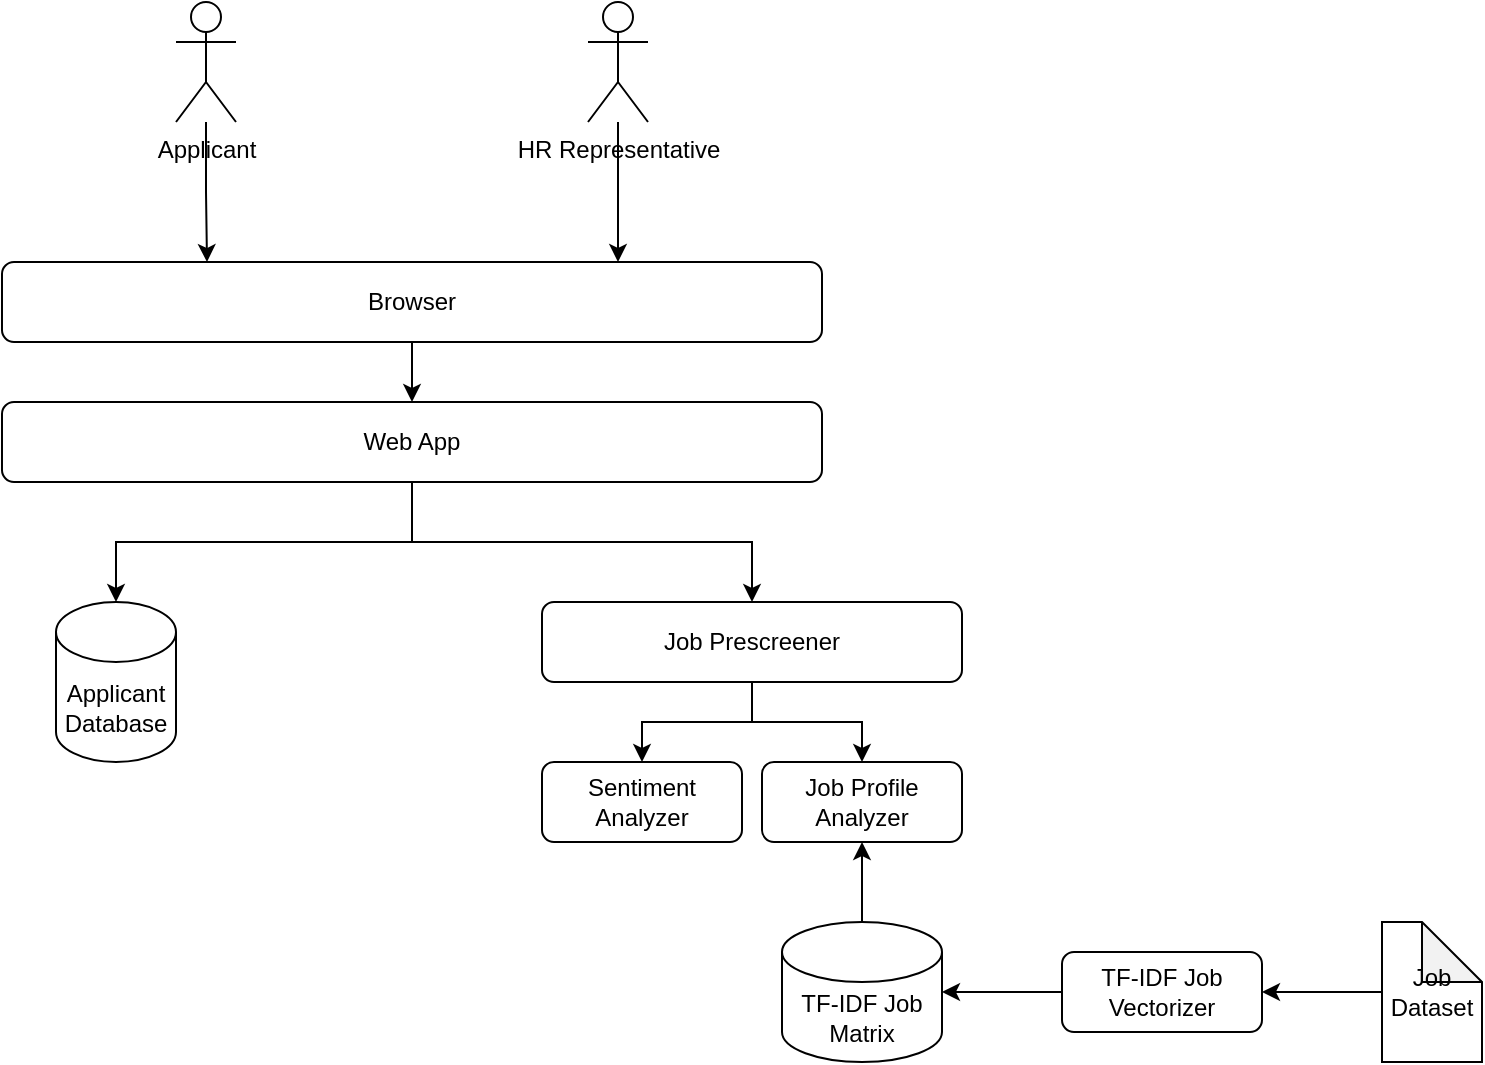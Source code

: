 <mxfile version="14.8.5" type="github" pages="2">
  <diagram id="7ybbHpX5dajk2UukcJ7S" name="Page-1">
    <mxGraphModel dx="1226" dy="1060" grid="1" gridSize="10" guides="1" tooltips="1" connect="1" arrows="1" fold="1" page="1" pageScale="1" pageWidth="850" pageHeight="1100" math="0" shadow="0">
      <root>
        <mxCell id="0" />
        <mxCell id="1" parent="0" />
        <mxCell id="MkK2GJTCESa-Gsvrgqye-18" style="edgeStyle=orthogonalEdgeStyle;rounded=0;orthogonalLoop=1;jettySize=auto;html=1;" edge="1" parent="1" source="MkK2GJTCESa-Gsvrgqye-8" target="MkK2GJTCESa-Gsvrgqye-16">
          <mxGeometry relative="1" as="geometry" />
        </mxCell>
        <mxCell id="MkK2GJTCESa-Gsvrgqye-8" value="Browser" style="rounded=1;whiteSpace=wrap;html=1;" vertex="1" parent="1">
          <mxGeometry x="50" y="160" width="410" height="40" as="geometry" />
        </mxCell>
        <mxCell id="MkK2GJTCESa-Gsvrgqye-13" style="edgeStyle=orthogonalEdgeStyle;rounded=0;orthogonalLoop=1;jettySize=auto;html=1;entryX=0.25;entryY=0;entryDx=0;entryDy=0;" edge="1" parent="1" source="MkK2GJTCESa-Gsvrgqye-10" target="MkK2GJTCESa-Gsvrgqye-8">
          <mxGeometry relative="1" as="geometry" />
        </mxCell>
        <mxCell id="MkK2GJTCESa-Gsvrgqye-10" value="Applicant" style="shape=umlActor;verticalLabelPosition=bottom;verticalAlign=top;html=1;outlineConnect=0;" vertex="1" parent="1">
          <mxGeometry x="137" y="30" width="30" height="60" as="geometry" />
        </mxCell>
        <mxCell id="MkK2GJTCESa-Gsvrgqye-14" style="edgeStyle=orthogonalEdgeStyle;rounded=0;orthogonalLoop=1;jettySize=auto;html=1;" edge="1" parent="1" source="MkK2GJTCESa-Gsvrgqye-12">
          <mxGeometry relative="1" as="geometry">
            <mxPoint x="358" y="160" as="targetPoint" />
          </mxGeometry>
        </mxCell>
        <mxCell id="MkK2GJTCESa-Gsvrgqye-12" value="HR Representative" style="shape=umlActor;verticalLabelPosition=bottom;verticalAlign=top;html=1;outlineConnect=0;" vertex="1" parent="1">
          <mxGeometry x="343" y="30" width="30" height="60" as="geometry" />
        </mxCell>
        <mxCell id="MkK2GJTCESa-Gsvrgqye-19" style="edgeStyle=orthogonalEdgeStyle;rounded=0;orthogonalLoop=1;jettySize=auto;html=1;" edge="1" parent="1" source="MkK2GJTCESa-Gsvrgqye-16" target="MkK2GJTCESa-Gsvrgqye-17">
          <mxGeometry relative="1" as="geometry" />
        </mxCell>
        <mxCell id="MkK2GJTCESa-Gsvrgqye-22" style="edgeStyle=orthogonalEdgeStyle;rounded=0;orthogonalLoop=1;jettySize=auto;html=1;" edge="1" parent="1" source="MkK2GJTCESa-Gsvrgqye-16" target="MkK2GJTCESa-Gsvrgqye-21">
          <mxGeometry relative="1" as="geometry" />
        </mxCell>
        <mxCell id="MkK2GJTCESa-Gsvrgqye-16" value="Web App" style="rounded=1;whiteSpace=wrap;html=1;" vertex="1" parent="1">
          <mxGeometry x="50" y="230" width="410" height="40" as="geometry" />
        </mxCell>
        <mxCell id="MkK2GJTCESa-Gsvrgqye-25" style="edgeStyle=orthogonalEdgeStyle;rounded=0;orthogonalLoop=1;jettySize=auto;html=1;entryX=0.5;entryY=0;entryDx=0;entryDy=0;" edge="1" parent="1" source="MkK2GJTCESa-Gsvrgqye-17" target="MkK2GJTCESa-Gsvrgqye-24">
          <mxGeometry relative="1" as="geometry" />
        </mxCell>
        <mxCell id="MkK2GJTCESa-Gsvrgqye-26" style="edgeStyle=orthogonalEdgeStyle;rounded=0;orthogonalLoop=1;jettySize=auto;html=1;entryX=0.5;entryY=0;entryDx=0;entryDy=0;" edge="1" parent="1" source="MkK2GJTCESa-Gsvrgqye-17" target="MkK2GJTCESa-Gsvrgqye-23">
          <mxGeometry relative="1" as="geometry" />
        </mxCell>
        <mxCell id="MkK2GJTCESa-Gsvrgqye-17" value="Job Prescreener" style="rounded=1;whiteSpace=wrap;html=1;" vertex="1" parent="1">
          <mxGeometry x="320" y="330" width="210" height="40" as="geometry" />
        </mxCell>
        <mxCell id="Db0mCJ6-AtugHzPYzEpu-3" style="edgeStyle=orthogonalEdgeStyle;rounded=0;orthogonalLoop=1;jettySize=auto;html=1;" edge="1" parent="1" source="MkK2GJTCESa-Gsvrgqye-20" target="Db0mCJ6-AtugHzPYzEpu-7">
          <mxGeometry relative="1" as="geometry" />
        </mxCell>
        <mxCell id="MkK2GJTCESa-Gsvrgqye-20" value="Job Dataset" style="shape=note;whiteSpace=wrap;html=1;backgroundOutline=1;darkOpacity=0.05;" vertex="1" parent="1">
          <mxGeometry x="740" y="490" width="50" height="70" as="geometry" />
        </mxCell>
        <mxCell id="MkK2GJTCESa-Gsvrgqye-21" value="Applicant Database" style="shape=cylinder3;whiteSpace=wrap;html=1;boundedLbl=1;backgroundOutline=1;size=15;" vertex="1" parent="1">
          <mxGeometry x="77" y="330" width="60" height="80" as="geometry" />
        </mxCell>
        <mxCell id="MkK2GJTCESa-Gsvrgqye-23" value="Job Profile Analyzer" style="rounded=1;whiteSpace=wrap;html=1;" vertex="1" parent="1">
          <mxGeometry x="430" y="410" width="100" height="40" as="geometry" />
        </mxCell>
        <mxCell id="MkK2GJTCESa-Gsvrgqye-24" value="Sentiment Analyzer" style="rounded=1;whiteSpace=wrap;html=1;" vertex="1" parent="1">
          <mxGeometry x="320" y="410" width="100" height="40" as="geometry" />
        </mxCell>
        <mxCell id="Db0mCJ6-AtugHzPYzEpu-9" style="edgeStyle=orthogonalEdgeStyle;rounded=0;orthogonalLoop=1;jettySize=auto;html=1;" edge="1" parent="1" source="Db0mCJ6-AtugHzPYzEpu-7" target="Db0mCJ6-AtugHzPYzEpu-8">
          <mxGeometry relative="1" as="geometry" />
        </mxCell>
        <mxCell id="Db0mCJ6-AtugHzPYzEpu-7" value="TF-IDF Job Vectorizer" style="rounded=1;whiteSpace=wrap;html=1;" vertex="1" parent="1">
          <mxGeometry x="580" y="505" width="100" height="40" as="geometry" />
        </mxCell>
        <mxCell id="Db0mCJ6-AtugHzPYzEpu-10" style="edgeStyle=orthogonalEdgeStyle;rounded=0;orthogonalLoop=1;jettySize=auto;html=1;entryX=0.5;entryY=1;entryDx=0;entryDy=0;" edge="1" parent="1" source="Db0mCJ6-AtugHzPYzEpu-8" target="MkK2GJTCESa-Gsvrgqye-23">
          <mxGeometry relative="1" as="geometry" />
        </mxCell>
        <mxCell id="Db0mCJ6-AtugHzPYzEpu-8" value="TF-IDF Job Matrix" style="shape=cylinder3;whiteSpace=wrap;html=1;boundedLbl=1;backgroundOutline=1;size=15;" vertex="1" parent="1">
          <mxGeometry x="440" y="490" width="80" height="70" as="geometry" />
        </mxCell>
      </root>
    </mxGraphModel>
  </diagram>
  <diagram id="st5UAcDkh8hBPhruOyUk" name="Page-2">
    <mxGraphModel dx="1226" dy="1060" grid="1" gridSize="10" guides="1" tooltips="1" connect="1" arrows="1" fold="1" page="1" pageScale="1" pageWidth="850" pageHeight="1100" math="0" shadow="0">
      <root>
        <mxCell id="MIVdPbs2UFeUPwhbEwiN-0" />
        <mxCell id="MIVdPbs2UFeUPwhbEwiN-1" parent="MIVdPbs2UFeUPwhbEwiN-0" />
        <mxCell id="MIVdPbs2UFeUPwhbEwiN-2" style="edgeStyle=orthogonalEdgeStyle;rounded=0;orthogonalLoop=1;jettySize=auto;html=1;" edge="1" parent="MIVdPbs2UFeUPwhbEwiN-1" source="MIVdPbs2UFeUPwhbEwiN-3" target="MIVdPbs2UFeUPwhbEwiN-5">
          <mxGeometry relative="1" as="geometry" />
        </mxCell>
        <mxCell id="MIVdPbs2UFeUPwhbEwiN-3" value="Applicant" style="shape=umlActor;verticalLabelPosition=bottom;verticalAlign=top;html=1;outlineConnect=0;" vertex="1" parent="MIVdPbs2UFeUPwhbEwiN-1">
          <mxGeometry x="347.5" y="60" width="30" height="60" as="geometry" />
        </mxCell>
        <mxCell id="MIVdPbs2UFeUPwhbEwiN-4" style="edgeStyle=orthogonalEdgeStyle;rounded=0;orthogonalLoop=1;jettySize=auto;html=1;" edge="1" parent="MIVdPbs2UFeUPwhbEwiN-1" source="MIVdPbs2UFeUPwhbEwiN-5" target="MIVdPbs2UFeUPwhbEwiN-6">
          <mxGeometry relative="1" as="geometry" />
        </mxCell>
        <mxCell id="MIVdPbs2UFeUPwhbEwiN-5" value="Access Job Search Application" style="rounded=1;whiteSpace=wrap;html=1;" vertex="1" parent="MIVdPbs2UFeUPwhbEwiN-1">
          <mxGeometry x="280" y="220" width="165" height="60" as="geometry" />
        </mxCell>
        <mxCell id="MIVdPbs2UFeUPwhbEwiN-6" value="User Select a Job to apply" style="rounded=1;whiteSpace=wrap;html=1;" vertex="1" parent="MIVdPbs2UFeUPwhbEwiN-1">
          <mxGeometry x="280" y="330" width="165" height="60" as="geometry" />
        </mxCell>
        <mxCell id="MIVdPbs2UFeUPwhbEwiN-7" value="User Select a Job to apply" style="rounded=1;whiteSpace=wrap;html=1;" vertex="1" parent="MIVdPbs2UFeUPwhbEwiN-1">
          <mxGeometry x="280" y="430" width="165" height="60" as="geometry" />
        </mxCell>
      </root>
    </mxGraphModel>
  </diagram>
</mxfile>
